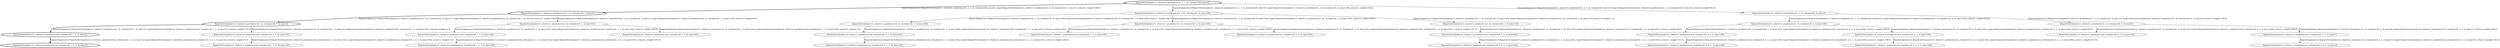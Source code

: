 strict digraph G {
  1 [ style="bold" label="RepartoVertex[index=4, cliente=3, pendientes=[4], visitados=[0, 1, 2, 3], kms=3]" ];
  2 [ style="bold" label="RepartoVertex[index=5, cliente=4, pendientes=[], visitados=[0, 1, 2, 3, 4], kms=4]" ];
  3 [ style="bold" label="RepartoVertex[index=3, cliente=2, pendientes=[3, 4], visitados=[0, 1, 2], kms=2]" ];
  4 [ style="solid" label="RepartoVertex[index=4, cliente=4, pendientes=[3], visitados=[0, 1, 2, 4], kms=102]" ];
  5 [ style="solid" label="RepartoVertex[index=5, cliente=3, pendientes=[], visitados=[0, 1, 2, 4, 3], kms=103]" ];
  6 [ style="bold" label="RepartoVertex[index=2, cliente=1, pendientes=[2, 3, 4], visitados=[0, 1], kms=1]" ];
  7 [ style="solid" label="RepartoVertex[index=4, cliente=2, pendientes=[4], visitados=[0, 1, 3, 2], kms=102]" ];
  8 [ style="solid" label="RepartoVertex[index=5, cliente=4, pendientes=[], visitados=[0, 1, 3, 2, 4], kms=202]" ];
  9 [ style="solid" label="RepartoVertex[index=3, cliente=3, pendientes=[2, 4], visitados=[0, 1, 3], kms=101]" ];
  10 [ style="solid" label="RepartoVertex[index=4, cliente=4, pendientes=[2], visitados=[0, 1, 3, 4], kms=102]" ];
  11 [ style="bold" label="RepartoVertex[index=1, cliente=0, pendientes=[1, 2, 3, 4], visitados=[0], kms=0]" ];
  12 [ style="solid" label="RepartoVertex[index=4, cliente=2, pendientes=[4], visitados=[0, 3, 1, 2], kms=201]" ];
  13 [ style="solid" label="RepartoVertex[index=5, cliente=4, pendientes=[], visitados=[0, 3, 1, 2, 4], kms=301]" ];
  14 [ style="solid" label="RepartoVertex[index=3, cliente=1, pendientes=[2, 4], visitados=[0, 3, 1], kms=200]" ];
  15 [ style="solid" label="RepartoVertex[index=2, cliente=3, pendientes=[1, 2, 4], visitados=[0, 3], kms=100]" ];
  16 [ style="solid" label="RepartoVertex[index=3, cliente=2, pendientes=[1, 4], visitados=[0, 3, 2], kms=101]" ];
  17 [ style="solid" label="RepartoVertex[index=4, cliente=1, pendientes=[4], visitados=[0, 3, 2, 1], kms=102]" ];
  18 [ style="solid" label="RepartoVertex[index=4, cliente=4, pendientes=[1], visitados=[0, 3, 2, 4], kms=201]" ];
  19 [ style="solid" label="RepartoVertex[index=4, cliente=2, pendientes=[1], visitados=[0, 3, 4, 2], kms=201]" ];
  20 [ style="solid" label="RepartoVertex[index=5, cliente=1, pendientes=[], visitados=[0, 3, 4, 2, 1], kms=202]" ];
  21 [ style="solid" label="RepartoVertex[index=3, cliente=4, pendientes=[1, 2], visitados=[0, 3, 4], kms=101]" ];
  22 [ style="solid" label="RepartoVertex[index=4, cliente=1, pendientes=[3], visitados=[0, 4, 2, 1], kms=106]" ];
  23 [ style="solid" label="RepartoVertex[index=5, cliente=3, pendientes=[], visitados=[0, 4, 2, 1, 3], kms=206]" ];
  24 [ style="solid" label="RepartoVertex[index=3, cliente=2, pendientes=[1, 3], visitados=[0, 4, 2], kms=105]" ];
  25 [ style="solid" label="RepartoVertex[index=4, cliente=3, pendientes=[1], visitados=[0, 4, 2, 3], kms=106]" ];
  26 [ style="solid" label="RepartoVertex[index=5, cliente=1, pendientes=[], visitados=[0, 4, 2, 3, 1], kms=206]" ];
  27 [ style="solid" label="RepartoVertex[index=2, cliente=4, pendientes=[1, 2, 3], visitados=[0, 4], kms=5]" ];
  28 [ style="solid" label="RepartoVertex[index=3, cliente=3, pendientes=[1, 2], visitados=[0, 4, 3], kms=6]" ];
  29 [ style="solid" label="RepartoVertex[index=4, cliente=1, pendientes=[2], visitados=[0, 4, 3, 1], kms=106]" ];
  30 [ style="solid" label="RepartoVertex[index=4, cliente=2, pendientes=[1], visitados=[0, 4, 3, 2], kms=7]" ];
  31 [ style="solid" label="RepartoVertex[index=5, cliente=1, pendientes=[], visitados=[0, 4, 3, 2, 1], kms=8]" ];
  1 -> 2 [ style="bold" label="RepartoEdge[source=RepartoVertex[index=4, cliente=3, pendientes=[4], visitados=[0, 1, 2, 3], kms=3], target=RepartoVertex[index=5, cliente=4, pendientes=[], visitados=[0, 1, 2, 3, 4], kms=4], action=4, weight=91.0]" ];
  3 -> 1 [ style="bold" label="RepartoEdge[source=RepartoVertex[index=3, cliente=2, pendientes=[3, 4], visitados=[0, 1, 2], kms=2], target=RepartoVertex[index=4, cliente=3, pendientes=[4], visitados=[0, 1, 2, 3], kms=3], action=3, weight=197.0]" ];
  4 -> 5 [ style="solid" label="RepartoEdge[source=RepartoVertex[index=4, cliente=4, pendientes=[3], visitados=[0, 1, 2, 4], kms=102], target=RepartoVertex[index=5, cliente=3, pendientes=[], visitados=[0, 1, 2, 4, 3], kms=103], action=3, weight=-3.0]" ];
  3 -> 4 [ style="solid" label="RepartoEdge[source=RepartoVertex[index=3, cliente=2, pendientes=[3, 4], visitados=[0, 1, 2], kms=2], target=RepartoVertex[index=4, cliente=4, pendientes=[3], visitados=[0, 1, 2, 4], kms=102], action=4, weight=-2.0]" ];
  6 -> 3 [ style="bold" label="RepartoEdge[source=RepartoVertex[index=2, cliente=1, pendientes=[2, 3, 4], visitados=[0, 1], kms=1], target=RepartoVertex[index=3, cliente=2, pendientes=[3, 4], visitados=[0, 1, 2], kms=2], action=2, weight=298.0]" ];
  7 -> 8 [ style="solid" label="RepartoEdge[source=RepartoVertex[index=4, cliente=2, pendientes=[4], visitados=[0, 1, 3, 2], kms=102], target=RepartoVertex[index=5, cliente=4, pendientes=[], visitados=[0, 1, 3, 2, 4], kms=202], action=4, weight=-107.0]" ];
  9 -> 7 [ style="solid" label="RepartoEdge[source=RepartoVertex[index=3, cliente=3, pendientes=[2, 4], visitados=[0, 1, 3], kms=101], target=RepartoVertex[index=4, cliente=2, pendientes=[4], visitados=[0, 1, 3, 2], kms=102], action=2, weight=198.0]" ];
  9 -> 10 [ style="solid" label="RepartoEdge[source=RepartoVertex[index=3, cliente=3, pendientes=[2, 4], visitados=[0, 1, 3], kms=101], target=RepartoVertex[index=4, cliente=4, pendientes=[2], visitados=[0, 1, 3, 4], kms=102], action=4, weight=-2.0]" ];
  6 -> 9 [ style="solid" label="RepartoEdge[source=RepartoVertex[index=2, cliente=1, pendientes=[2, 3, 4], visitados=[0, 1], kms=1], target=RepartoVertex[index=3, cliente=3, pendientes=[2, 4], visitados=[0, 1, 3], kms=101], action=3, weight=99.0]" ];
  11 -> 6 [ style="bold" label="RepartoEdge[source=RepartoVertex[index=1, cliente=0, pendientes=[1, 2, 3, 4], visitados=[0], kms=0], target=RepartoVertex[index=2, cliente=1, pendientes=[2, 3, 4], visitados=[0, 1], kms=1], action=1, weight=399.0]" ];
  12 -> 13 [ style="solid" label="RepartoEdge[source=RepartoVertex[index=4, cliente=2, pendientes=[4], visitados=[0, 3, 1, 2], kms=201], target=RepartoVertex[index=5, cliente=4, pendientes=[], visitados=[0, 3, 1, 2, 4], kms=301], action=4, weight=-206.0]" ];
  14 -> 12 [ style="solid" label="RepartoEdge[source=RepartoVertex[index=3, cliente=1, pendientes=[2, 4], visitados=[0, 3, 1], kms=200], target=RepartoVertex[index=4, cliente=2, pendientes=[4], visitados=[0, 3, 1, 2], kms=201], action=2, weight=99.0]" ];
  15 -> 14 [ style="solid" label="RepartoEdge[source=RepartoVertex[index=2, cliente=3, pendientes=[1, 2, 4], visitados=[0, 3], kms=100], target=RepartoVertex[index=3, cliente=1, pendientes=[2, 4], visitados=[0, 3, 1], kms=200], action=1, weight=200.0]" ];
  16 -> 17 [ style="solid" label="RepartoEdge[source=RepartoVertex[index=3, cliente=2, pendientes=[1, 4], visitados=[0, 3, 2], kms=101], target=RepartoVertex[index=4, cliente=1, pendientes=[4], visitados=[0, 3, 2, 1], kms=102], action=1, weight=298.0]" ];
  16 -> 18 [ style="solid" label="RepartoEdge[source=RepartoVertex[index=3, cliente=2, pendientes=[1, 4], visitados=[0, 3, 2], kms=101], target=RepartoVertex[index=4, cliente=4, pendientes=[1], visitados=[0, 3, 2, 4], kms=201], action=4, weight=-101.0]" ];
  15 -> 16 [ style="solid" label="RepartoEdge[source=RepartoVertex[index=2, cliente=3, pendientes=[1, 2, 4], visitados=[0, 3], kms=100], target=RepartoVertex[index=3, cliente=2, pendientes=[1, 4], visitados=[0, 3, 2], kms=101], action=2, weight=199.0]" ];
  19 -> 20 [ style="solid" label="RepartoEdge[source=RepartoVertex[index=4, cliente=2, pendientes=[1], visitados=[0, 3, 4, 2], kms=201], target=RepartoVertex[index=5, cliente=1, pendientes=[], visitados=[0, 3, 4, 2, 1], kms=202], action=1, weight=197.0]" ];
  21 -> 19 [ style="solid" label="RepartoEdge[source=RepartoVertex[index=3, cliente=4, pendientes=[1, 2], visitados=[0, 3, 4], kms=101], target=RepartoVertex[index=4, cliente=2, pendientes=[1], visitados=[0, 3, 4, 2], kms=201], action=2, weight=99.0]" ];
  15 -> 21 [ style="solid" label="RepartoEdge[source=RepartoVertex[index=2, cliente=3, pendientes=[1, 2, 4], visitados=[0, 3], kms=100], target=RepartoVertex[index=3, cliente=4, pendientes=[1, 2], visitados=[0, 3, 4], kms=101], action=4, weight=-1.0]" ];
  11 -> 15 [ style="solid" label="RepartoEdge[source=RepartoVertex[index=1, cliente=0, pendientes=[1, 2, 3, 4], visitados=[0], kms=0], target=RepartoVertex[index=2, cliente=3, pendientes=[1, 2, 4], visitados=[0, 3], kms=100], action=3, weight=100.0]" ];
  22 -> 23 [ style="solid" label="RepartoEdge[source=RepartoVertex[index=4, cliente=1, pendientes=[3], visitados=[0, 4, 2, 1], kms=106], target=RepartoVertex[index=5, cliente=3, pendientes=[], visitados=[0, 4, 2, 1, 3], kms=206], action=3, weight=-106.0]" ];
  24 -> 22 [ style="solid" label="RepartoEdge[source=RepartoVertex[index=3, cliente=2, pendientes=[1, 3], visitados=[0, 4, 2], kms=105], target=RepartoVertex[index=4, cliente=1, pendientes=[3], visitados=[0, 4, 2, 1], kms=106], action=1, weight=294.0]" ];
  25 -> 26 [ style="solid" label="RepartoEdge[source=RepartoVertex[index=4, cliente=3, pendientes=[1], visitados=[0, 4, 2, 3], kms=106], target=RepartoVertex[index=5, cliente=1, pendientes=[], visitados=[0, 4, 2, 3, 1], kms=206], action=1, weight=193.0]" ];
  24 -> 25 [ style="solid" label="RepartoEdge[source=RepartoVertex[index=3, cliente=2, pendientes=[1, 3], visitados=[0, 4, 2], kms=105], target=RepartoVertex[index=4, cliente=3, pendientes=[1], visitados=[0, 4, 2, 3], kms=106], action=3, weight=94.0]" ];
  27 -> 24 [ style="solid" label="RepartoEdge[source=RepartoVertex[index=2, cliente=4, pendientes=[1, 2, 3], visitados=[0, 4], kms=5], target=RepartoVertex[index=3, cliente=2, pendientes=[1, 3], visitados=[0, 4, 2], kms=105], action=2, weight=195.0]" ];
  28 -> 29 [ style="solid" label="RepartoEdge[source=RepartoVertex[index=3, cliente=3, pendientes=[1, 2], visitados=[0, 4, 3], kms=6], target=RepartoVertex[index=4, cliente=1, pendientes=[2], visitados=[0, 4, 3, 1], kms=106], action=1, weight=294.0]" ];
  30 -> 31 [ style="solid" label="RepartoEdge[source=RepartoVertex[index=4, cliente=2, pendientes=[1], visitados=[0, 4, 3, 2], kms=7], target=RepartoVertex[index=5, cliente=1, pendientes=[], visitados=[0, 4, 3, 2, 1], kms=8], action=1, weight=391.0]" ];
  28 -> 30 [ style="solid" label="RepartoEdge[source=RepartoVertex[index=3, cliente=3, pendientes=[1, 2], visitados=[0, 4, 3], kms=6], target=RepartoVertex[index=4, cliente=2, pendientes=[1], visitados=[0, 4, 3, 2], kms=7], action=2, weight=293.0]" ];
  27 -> 28 [ style="solid" label="RepartoEdge[source=RepartoVertex[index=2, cliente=4, pendientes=[1, 2, 3], visitados=[0, 4], kms=5], target=RepartoVertex[index=3, cliente=3, pendientes=[1, 2], visitados=[0, 4, 3], kms=6], action=3, weight=194.0]" ];
  11 -> 27 [ style="solid" label="RepartoEdge[source=RepartoVertex[index=1, cliente=0, pendientes=[1, 2, 3, 4], visitados=[0], kms=0], target=RepartoVertex[index=2, cliente=4, pendientes=[1, 2, 3], visitados=[0, 4], kms=5], action=4, weight=95.0]" ];
}
